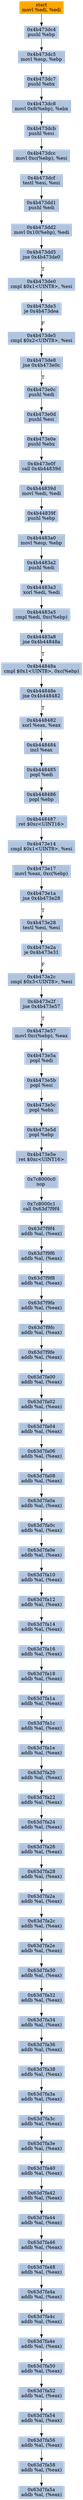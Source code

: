 digraph G {
node[shape=rectangle,style=filled,fillcolor=lightsteelblue,color=lightsteelblue]
bgcolor="transparent"
a0x4b473dc2movl_edi_edi[label="start\nmovl %edi, %edi",color="lightgrey",fillcolor="orange"];
a0x4b473dc4pushl_ebp[label="0x4b473dc4\npushl %ebp"];
a0x4b473dc5movl_esp_ebp[label="0x4b473dc5\nmovl %esp, %ebp"];
a0x4b473dc7pushl_ebx[label="0x4b473dc7\npushl %ebx"];
a0x4b473dc8movl_0x8ebp__ebx[label="0x4b473dc8\nmovl 0x8(%ebp), %ebx"];
a0x4b473dcbpushl_esi[label="0x4b473dcb\npushl %esi"];
a0x4b473dccmovl_0xcebp__esi[label="0x4b473dcc\nmovl 0xc(%ebp), %esi"];
a0x4b473dcftestl_esi_esi[label="0x4b473dcf\ntestl %esi, %esi"];
a0x4b473dd1pushl_edi[label="0x4b473dd1\npushl %edi"];
a0x4b473dd2movl_0x10ebp__edi[label="0x4b473dd2\nmovl 0x10(%ebp), %edi"];
a0x4b473dd5jne_0x4b473de0[label="0x4b473dd5\njne 0x4b473de0"];
a0x4b473de0cmpl_0x1UINT8_esi[label="0x4b473de0\ncmpl $0x1<UINT8>, %esi"];
a0x4b473de3je_0x4b473dea[label="0x4b473de3\nje 0x4b473dea"];
a0x4b473de5cmpl_0x2UINT8_esi[label="0x4b473de5\ncmpl $0x2<UINT8>, %esi"];
a0x4b473de8jne_0x4b473e0c[label="0x4b473de8\njne 0x4b473e0c"];
a0x4b473e0cpushl_edi[label="0x4b473e0c\npushl %edi"];
a0x4b473e0dpushl_esi[label="0x4b473e0d\npushl %esi"];
a0x4b473e0epushl_ebx[label="0x4b473e0e\npushl %ebx"];
a0x4b473e0fcall_0x4b44839d[label="0x4b473e0f\ncall 0x4b44839d"];
a0x4b44839dmovl_edi_edi[label="0x4b44839d\nmovl %edi, %edi"];
a0x4b44839fpushl_ebp[label="0x4b44839f\npushl %ebp"];
a0x4b4483a0movl_esp_ebp[label="0x4b4483a0\nmovl %esp, %ebp"];
a0x4b4483a2pushl_edi[label="0x4b4483a2\npushl %edi"];
a0x4b4483a3xorl_edi_edi[label="0x4b4483a3\nxorl %edi, %edi"];
a0x4b4483a5cmpl_edi_0xcebp_[label="0x4b4483a5\ncmpl %edi, 0xc(%ebp)"];
a0x4b4483a8jne_0x4b44848a[label="0x4b4483a8\njne 0x4b44848a"];
a0x4b44848acmpl_0x1UINT8_0xcebp_[label="0x4b44848a\ncmpl $0x1<UINT8>, 0xc(%ebp)"];
a0x4b44848ejne_0x4b448482[label="0x4b44848e\njne 0x4b448482"];
a0x4b448482xorl_eax_eax[label="0x4b448482\nxorl %eax, %eax"];
a0x4b448484incl_eax[label="0x4b448484\nincl %eax"];
a0x4b448485popl_edi[label="0x4b448485\npopl %edi"];
a0x4b448486popl_ebp[label="0x4b448486\npopl %ebp"];
a0x4b448487ret_0xcUINT16[label="0x4b448487\nret $0xc<UINT16>"];
a0x4b473e14cmpl_0x1UINT8_esi[label="0x4b473e14\ncmpl $0x1<UINT8>, %esi"];
a0x4b473e17movl_eax_0xcebp_[label="0x4b473e17\nmovl %eax, 0xc(%ebp)"];
a0x4b473e1ajne_0x4b473e28[label="0x4b473e1a\njne 0x4b473e28"];
a0x4b473e28testl_esi_esi[label="0x4b473e28\ntestl %esi, %esi"];
a0x4b473e2aje_0x4b473e31[label="0x4b473e2a\nje 0x4b473e31"];
a0x4b473e2ccmpl_0x3UINT8_esi[label="0x4b473e2c\ncmpl $0x3<UINT8>, %esi"];
a0x4b473e2fjne_0x4b473e57[label="0x4b473e2f\njne 0x4b473e57"];
a0x4b473e57movl_0xcebp__eax[label="0x4b473e57\nmovl 0xc(%ebp), %eax"];
a0x4b473e5apopl_edi[label="0x4b473e5a\npopl %edi"];
a0x4b473e5bpopl_esi[label="0x4b473e5b\npopl %esi"];
a0x4b473e5cpopl_ebx[label="0x4b473e5c\npopl %ebx"];
a0x4b473e5dpopl_ebp[label="0x4b473e5d\npopl %ebp"];
a0x4b473e5eret_0xcUINT16[label="0x4b473e5e\nret $0xc<UINT16>"];
a0x7c8000c0nop_[label="0x7c8000c0\nnop "];
a0x7c8000c1call_0x63d7f9f4[label="0x7c8000c1\ncall 0x63d7f9f4"];
a0x63d7f9f4addb_al_eax_[label="0x63d7f9f4\naddb %al, (%eax)"];
a0x63d7f9f6addb_al_eax_[label="0x63d7f9f6\naddb %al, (%eax)"];
a0x63d7f9f8addb_al_eax_[label="0x63d7f9f8\naddb %al, (%eax)"];
a0x63d7f9faaddb_al_eax_[label="0x63d7f9fa\naddb %al, (%eax)"];
a0x63d7f9fcaddb_al_eax_[label="0x63d7f9fc\naddb %al, (%eax)"];
a0x63d7f9feaddb_al_eax_[label="0x63d7f9fe\naddb %al, (%eax)"];
a0x63d7fa00addb_al_eax_[label="0x63d7fa00\naddb %al, (%eax)"];
a0x63d7fa02addb_al_eax_[label="0x63d7fa02\naddb %al, (%eax)"];
a0x63d7fa04addb_al_eax_[label="0x63d7fa04\naddb %al, (%eax)"];
a0x63d7fa06addb_al_eax_[label="0x63d7fa06\naddb %al, (%eax)"];
a0x63d7fa08addb_al_eax_[label="0x63d7fa08\naddb %al, (%eax)"];
a0x63d7fa0aaddb_al_eax_[label="0x63d7fa0a\naddb %al, (%eax)"];
a0x63d7fa0caddb_al_eax_[label="0x63d7fa0c\naddb %al, (%eax)"];
a0x63d7fa0eaddb_al_eax_[label="0x63d7fa0e\naddb %al, (%eax)"];
a0x63d7fa10addb_al_eax_[label="0x63d7fa10\naddb %al, (%eax)"];
a0x63d7fa12addb_al_eax_[label="0x63d7fa12\naddb %al, (%eax)"];
a0x63d7fa14addb_al_eax_[label="0x63d7fa14\naddb %al, (%eax)"];
a0x63d7fa16addb_al_eax_[label="0x63d7fa16\naddb %al, (%eax)"];
a0x63d7fa18addb_al_eax_[label="0x63d7fa18\naddb %al, (%eax)"];
a0x63d7fa1aaddb_al_eax_[label="0x63d7fa1a\naddb %al, (%eax)"];
a0x63d7fa1caddb_al_eax_[label="0x63d7fa1c\naddb %al, (%eax)"];
a0x63d7fa1eaddb_al_eax_[label="0x63d7fa1e\naddb %al, (%eax)"];
a0x63d7fa20addb_al_eax_[label="0x63d7fa20\naddb %al, (%eax)"];
a0x63d7fa22addb_al_eax_[label="0x63d7fa22\naddb %al, (%eax)"];
a0x63d7fa24addb_al_eax_[label="0x63d7fa24\naddb %al, (%eax)"];
a0x63d7fa26addb_al_eax_[label="0x63d7fa26\naddb %al, (%eax)"];
a0x63d7fa28addb_al_eax_[label="0x63d7fa28\naddb %al, (%eax)"];
a0x63d7fa2aaddb_al_eax_[label="0x63d7fa2a\naddb %al, (%eax)"];
a0x63d7fa2caddb_al_eax_[label="0x63d7fa2c\naddb %al, (%eax)"];
a0x63d7fa2eaddb_al_eax_[label="0x63d7fa2e\naddb %al, (%eax)"];
a0x63d7fa30addb_al_eax_[label="0x63d7fa30\naddb %al, (%eax)"];
a0x63d7fa32addb_al_eax_[label="0x63d7fa32\naddb %al, (%eax)"];
a0x63d7fa34addb_al_eax_[label="0x63d7fa34\naddb %al, (%eax)"];
a0x63d7fa36addb_al_eax_[label="0x63d7fa36\naddb %al, (%eax)"];
a0x63d7fa38addb_al_eax_[label="0x63d7fa38\naddb %al, (%eax)"];
a0x63d7fa3aaddb_al_eax_[label="0x63d7fa3a\naddb %al, (%eax)"];
a0x63d7fa3caddb_al_eax_[label="0x63d7fa3c\naddb %al, (%eax)"];
a0x63d7fa3eaddb_al_eax_[label="0x63d7fa3e\naddb %al, (%eax)"];
a0x63d7fa40addb_al_eax_[label="0x63d7fa40\naddb %al, (%eax)"];
a0x63d7fa42addb_al_eax_[label="0x63d7fa42\naddb %al, (%eax)"];
a0x63d7fa44addb_al_eax_[label="0x63d7fa44\naddb %al, (%eax)"];
a0x63d7fa46addb_al_eax_[label="0x63d7fa46\naddb %al, (%eax)"];
a0x63d7fa48addb_al_eax_[label="0x63d7fa48\naddb %al, (%eax)"];
a0x63d7fa4aaddb_al_eax_[label="0x63d7fa4a\naddb %al, (%eax)"];
a0x63d7fa4caddb_al_eax_[label="0x63d7fa4c\naddb %al, (%eax)"];
a0x63d7fa4eaddb_al_eax_[label="0x63d7fa4e\naddb %al, (%eax)"];
a0x63d7fa50addb_al_eax_[label="0x63d7fa50\naddb %al, (%eax)"];
a0x63d7fa52addb_al_eax_[label="0x63d7fa52\naddb %al, (%eax)"];
a0x63d7fa54addb_al_eax_[label="0x63d7fa54\naddb %al, (%eax)"];
a0x63d7fa56addb_al_eax_[label="0x63d7fa56\naddb %al, (%eax)"];
a0x63d7fa58addb_al_eax_[label="0x63d7fa58\naddb %al, (%eax)"];
a0x63d7fa5aaddb_al_eax_[label="0x63d7fa5a\naddb %al, (%eax)"];
a0x4b473dc2movl_edi_edi -> a0x4b473dc4pushl_ebp [color="#000000"];
a0x4b473dc4pushl_ebp -> a0x4b473dc5movl_esp_ebp [color="#000000"];
a0x4b473dc5movl_esp_ebp -> a0x4b473dc7pushl_ebx [color="#000000"];
a0x4b473dc7pushl_ebx -> a0x4b473dc8movl_0x8ebp__ebx [color="#000000"];
a0x4b473dc8movl_0x8ebp__ebx -> a0x4b473dcbpushl_esi [color="#000000"];
a0x4b473dcbpushl_esi -> a0x4b473dccmovl_0xcebp__esi [color="#000000"];
a0x4b473dccmovl_0xcebp__esi -> a0x4b473dcftestl_esi_esi [color="#000000"];
a0x4b473dcftestl_esi_esi -> a0x4b473dd1pushl_edi [color="#000000"];
a0x4b473dd1pushl_edi -> a0x4b473dd2movl_0x10ebp__edi [color="#000000"];
a0x4b473dd2movl_0x10ebp__edi -> a0x4b473dd5jne_0x4b473de0 [color="#000000"];
a0x4b473dd5jne_0x4b473de0 -> a0x4b473de0cmpl_0x1UINT8_esi [color="#000000",label="T"];
a0x4b473de0cmpl_0x1UINT8_esi -> a0x4b473de3je_0x4b473dea [color="#000000"];
a0x4b473de3je_0x4b473dea -> a0x4b473de5cmpl_0x2UINT8_esi [color="#000000",label="F"];
a0x4b473de5cmpl_0x2UINT8_esi -> a0x4b473de8jne_0x4b473e0c [color="#000000"];
a0x4b473de8jne_0x4b473e0c -> a0x4b473e0cpushl_edi [color="#000000",label="T"];
a0x4b473e0cpushl_edi -> a0x4b473e0dpushl_esi [color="#000000"];
a0x4b473e0dpushl_esi -> a0x4b473e0epushl_ebx [color="#000000"];
a0x4b473e0epushl_ebx -> a0x4b473e0fcall_0x4b44839d [color="#000000"];
a0x4b473e0fcall_0x4b44839d -> a0x4b44839dmovl_edi_edi [color="#000000"];
a0x4b44839dmovl_edi_edi -> a0x4b44839fpushl_ebp [color="#000000"];
a0x4b44839fpushl_ebp -> a0x4b4483a0movl_esp_ebp [color="#000000"];
a0x4b4483a0movl_esp_ebp -> a0x4b4483a2pushl_edi [color="#000000"];
a0x4b4483a2pushl_edi -> a0x4b4483a3xorl_edi_edi [color="#000000"];
a0x4b4483a3xorl_edi_edi -> a0x4b4483a5cmpl_edi_0xcebp_ [color="#000000"];
a0x4b4483a5cmpl_edi_0xcebp_ -> a0x4b4483a8jne_0x4b44848a [color="#000000"];
a0x4b4483a8jne_0x4b44848a -> a0x4b44848acmpl_0x1UINT8_0xcebp_ [color="#000000",label="T"];
a0x4b44848acmpl_0x1UINT8_0xcebp_ -> a0x4b44848ejne_0x4b448482 [color="#000000"];
a0x4b44848ejne_0x4b448482 -> a0x4b448482xorl_eax_eax [color="#000000",label="T"];
a0x4b448482xorl_eax_eax -> a0x4b448484incl_eax [color="#000000"];
a0x4b448484incl_eax -> a0x4b448485popl_edi [color="#000000"];
a0x4b448485popl_edi -> a0x4b448486popl_ebp [color="#000000"];
a0x4b448486popl_ebp -> a0x4b448487ret_0xcUINT16 [color="#000000"];
a0x4b448487ret_0xcUINT16 -> a0x4b473e14cmpl_0x1UINT8_esi [color="#000000"];
a0x4b473e14cmpl_0x1UINT8_esi -> a0x4b473e17movl_eax_0xcebp_ [color="#000000"];
a0x4b473e17movl_eax_0xcebp_ -> a0x4b473e1ajne_0x4b473e28 [color="#000000"];
a0x4b473e1ajne_0x4b473e28 -> a0x4b473e28testl_esi_esi [color="#000000",label="T"];
a0x4b473e28testl_esi_esi -> a0x4b473e2aje_0x4b473e31 [color="#000000"];
a0x4b473e2aje_0x4b473e31 -> a0x4b473e2ccmpl_0x3UINT8_esi [color="#000000",label="F"];
a0x4b473e2ccmpl_0x3UINT8_esi -> a0x4b473e2fjne_0x4b473e57 [color="#000000"];
a0x4b473e2fjne_0x4b473e57 -> a0x4b473e57movl_0xcebp__eax [color="#000000",label="T"];
a0x4b473e57movl_0xcebp__eax -> a0x4b473e5apopl_edi [color="#000000"];
a0x4b473e5apopl_edi -> a0x4b473e5bpopl_esi [color="#000000"];
a0x4b473e5bpopl_esi -> a0x4b473e5cpopl_ebx [color="#000000"];
a0x4b473e5cpopl_ebx -> a0x4b473e5dpopl_ebp [color="#000000"];
a0x4b473e5dpopl_ebp -> a0x4b473e5eret_0xcUINT16 [color="#000000"];
a0x4b473e5eret_0xcUINT16 -> a0x7c8000c0nop_ [color="#000000"];
a0x7c8000c0nop_ -> a0x7c8000c1call_0x63d7f9f4 [color="#000000"];
a0x7c8000c1call_0x63d7f9f4 -> a0x63d7f9f4addb_al_eax_ [color="#000000"];
a0x63d7f9f4addb_al_eax_ -> a0x63d7f9f6addb_al_eax_ [color="#000000"];
a0x63d7f9f6addb_al_eax_ -> a0x63d7f9f8addb_al_eax_ [color="#000000"];
a0x63d7f9f8addb_al_eax_ -> a0x63d7f9faaddb_al_eax_ [color="#000000"];
a0x63d7f9faaddb_al_eax_ -> a0x63d7f9fcaddb_al_eax_ [color="#000000"];
a0x63d7f9fcaddb_al_eax_ -> a0x63d7f9feaddb_al_eax_ [color="#000000"];
a0x63d7f9feaddb_al_eax_ -> a0x63d7fa00addb_al_eax_ [color="#000000"];
a0x63d7fa00addb_al_eax_ -> a0x63d7fa02addb_al_eax_ [color="#000000"];
a0x63d7fa02addb_al_eax_ -> a0x63d7fa04addb_al_eax_ [color="#000000"];
a0x63d7fa04addb_al_eax_ -> a0x63d7fa06addb_al_eax_ [color="#000000"];
a0x63d7fa06addb_al_eax_ -> a0x63d7fa08addb_al_eax_ [color="#000000"];
a0x63d7fa08addb_al_eax_ -> a0x63d7fa0aaddb_al_eax_ [color="#000000"];
a0x63d7fa0aaddb_al_eax_ -> a0x63d7fa0caddb_al_eax_ [color="#000000"];
a0x63d7fa0caddb_al_eax_ -> a0x63d7fa0eaddb_al_eax_ [color="#000000"];
a0x63d7fa0eaddb_al_eax_ -> a0x63d7fa10addb_al_eax_ [color="#000000"];
a0x63d7fa10addb_al_eax_ -> a0x63d7fa12addb_al_eax_ [color="#000000"];
a0x63d7fa12addb_al_eax_ -> a0x63d7fa14addb_al_eax_ [color="#000000"];
a0x63d7fa14addb_al_eax_ -> a0x63d7fa16addb_al_eax_ [color="#000000"];
a0x63d7fa16addb_al_eax_ -> a0x63d7fa18addb_al_eax_ [color="#000000"];
a0x63d7fa18addb_al_eax_ -> a0x63d7fa1aaddb_al_eax_ [color="#000000"];
a0x63d7fa1aaddb_al_eax_ -> a0x63d7fa1caddb_al_eax_ [color="#000000"];
a0x63d7fa1caddb_al_eax_ -> a0x63d7fa1eaddb_al_eax_ [color="#000000"];
a0x63d7fa1eaddb_al_eax_ -> a0x63d7fa20addb_al_eax_ [color="#000000"];
a0x63d7fa20addb_al_eax_ -> a0x63d7fa22addb_al_eax_ [color="#000000"];
a0x63d7fa22addb_al_eax_ -> a0x63d7fa24addb_al_eax_ [color="#000000"];
a0x63d7fa24addb_al_eax_ -> a0x63d7fa26addb_al_eax_ [color="#000000"];
a0x63d7fa26addb_al_eax_ -> a0x63d7fa28addb_al_eax_ [color="#000000"];
a0x63d7fa28addb_al_eax_ -> a0x63d7fa2aaddb_al_eax_ [color="#000000"];
a0x63d7fa2aaddb_al_eax_ -> a0x63d7fa2caddb_al_eax_ [color="#000000"];
a0x63d7fa2caddb_al_eax_ -> a0x63d7fa2eaddb_al_eax_ [color="#000000"];
a0x63d7fa2eaddb_al_eax_ -> a0x63d7fa30addb_al_eax_ [color="#000000"];
a0x63d7fa30addb_al_eax_ -> a0x63d7fa32addb_al_eax_ [color="#000000"];
a0x63d7fa32addb_al_eax_ -> a0x63d7fa34addb_al_eax_ [color="#000000"];
a0x63d7fa34addb_al_eax_ -> a0x63d7fa36addb_al_eax_ [color="#000000"];
a0x63d7fa36addb_al_eax_ -> a0x63d7fa38addb_al_eax_ [color="#000000"];
a0x63d7fa38addb_al_eax_ -> a0x63d7fa3aaddb_al_eax_ [color="#000000"];
a0x63d7fa3aaddb_al_eax_ -> a0x63d7fa3caddb_al_eax_ [color="#000000"];
a0x63d7fa3caddb_al_eax_ -> a0x63d7fa3eaddb_al_eax_ [color="#000000"];
a0x63d7fa3eaddb_al_eax_ -> a0x63d7fa40addb_al_eax_ [color="#000000"];
a0x63d7fa40addb_al_eax_ -> a0x63d7fa42addb_al_eax_ [color="#000000"];
a0x63d7fa42addb_al_eax_ -> a0x63d7fa44addb_al_eax_ [color="#000000"];
a0x63d7fa44addb_al_eax_ -> a0x63d7fa46addb_al_eax_ [color="#000000"];
a0x63d7fa46addb_al_eax_ -> a0x63d7fa48addb_al_eax_ [color="#000000"];
a0x63d7fa48addb_al_eax_ -> a0x63d7fa4aaddb_al_eax_ [color="#000000"];
a0x63d7fa4aaddb_al_eax_ -> a0x63d7fa4caddb_al_eax_ [color="#000000"];
a0x63d7fa4caddb_al_eax_ -> a0x63d7fa4eaddb_al_eax_ [color="#000000"];
a0x63d7fa4eaddb_al_eax_ -> a0x63d7fa50addb_al_eax_ [color="#000000"];
a0x63d7fa50addb_al_eax_ -> a0x63d7fa52addb_al_eax_ [color="#000000"];
a0x63d7fa52addb_al_eax_ -> a0x63d7fa54addb_al_eax_ [color="#000000"];
a0x63d7fa54addb_al_eax_ -> a0x63d7fa56addb_al_eax_ [color="#000000"];
a0x63d7fa56addb_al_eax_ -> a0x63d7fa58addb_al_eax_ [color="#000000"];
a0x63d7fa58addb_al_eax_ -> a0x63d7fa5aaddb_al_eax_ [color="#000000"];
}
